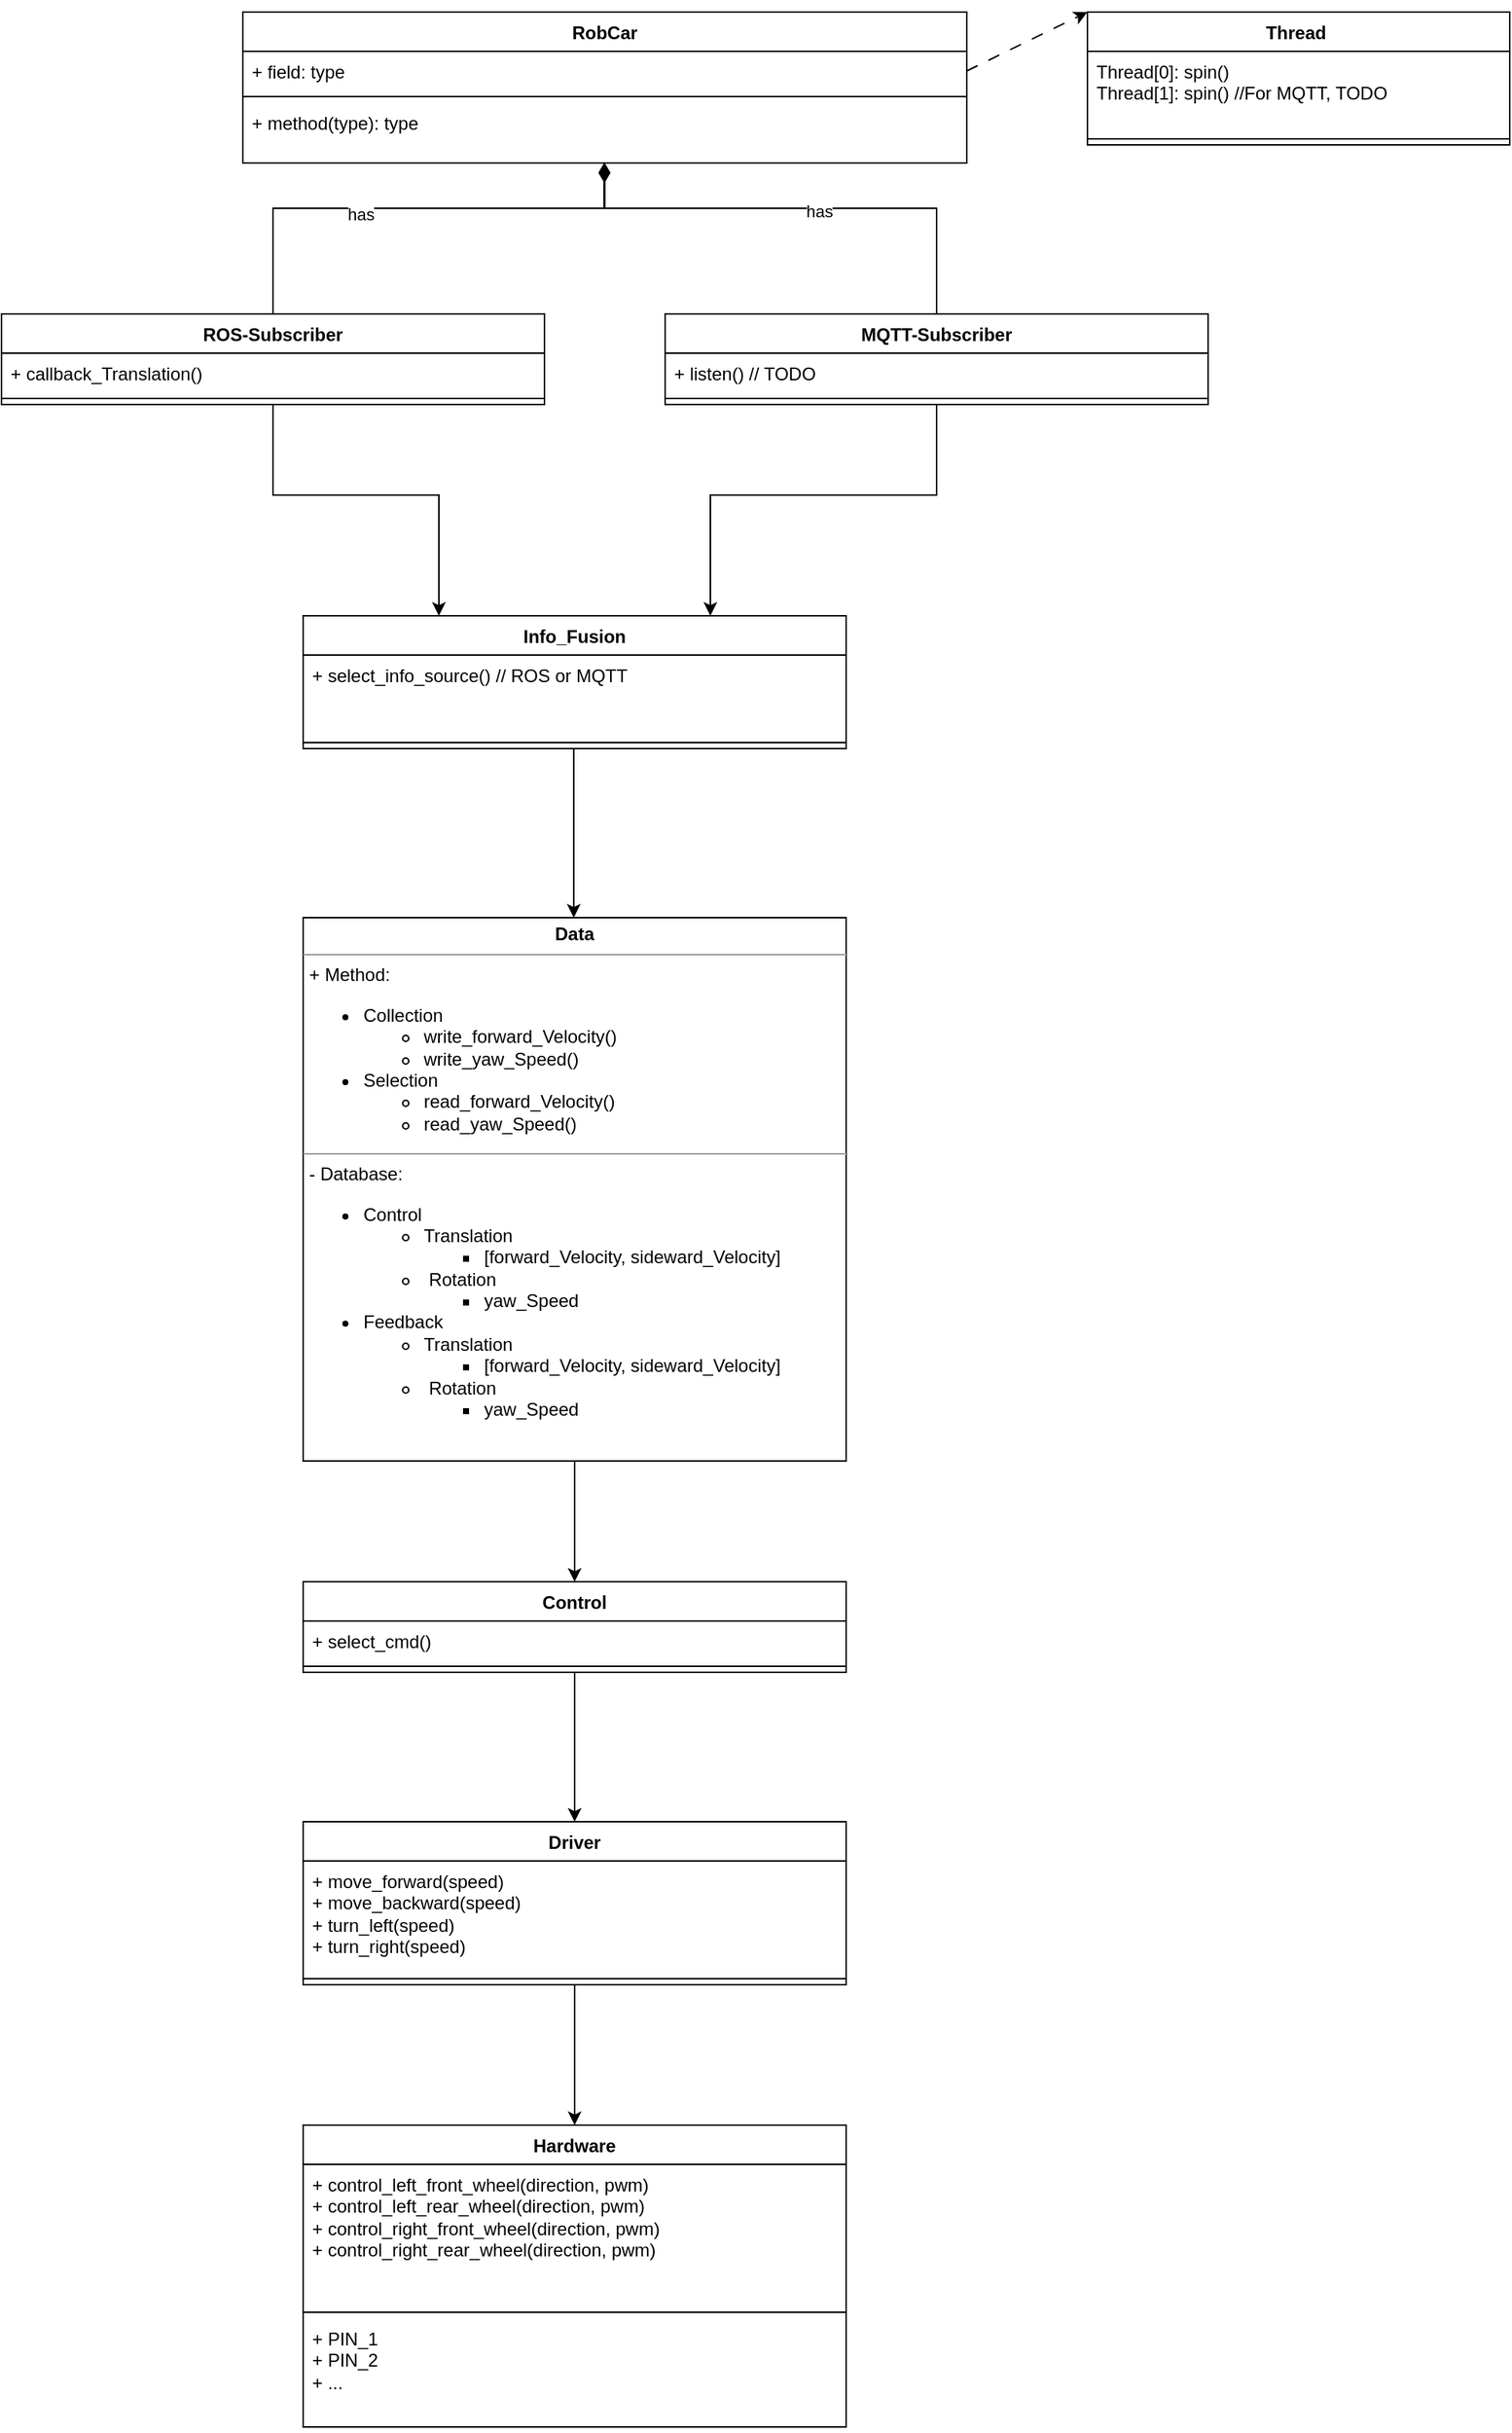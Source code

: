 <mxfile version="23.0.2" type="device">
  <diagram name="Page-1" id="Vw5gczLZUKuHrn777Z9E">
    <mxGraphModel dx="5721" dy="4080" grid="1" gridSize="10" guides="1" tooltips="1" connect="1" arrows="1" fold="1" page="1" pageScale="1" pageWidth="4681" pageHeight="3300" math="0" shadow="0">
      <root>
        <mxCell id="0" />
        <mxCell id="1" parent="0" />
        <mxCell id="FmFMdFOQEuTuhwzpyn7E-13" value="&lt;p style=&quot;margin:0px;margin-top:4px;text-align:center;&quot;&gt;&lt;b&gt;Data&lt;/b&gt;&lt;/p&gt;&lt;hr size=&quot;1&quot;&gt;&lt;p style=&quot;margin:0px;margin-left:4px;&quot;&gt;+ Method:&amp;nbsp;&lt;/p&gt;&lt;p style=&quot;margin:0px;margin-left:4px;&quot;&gt;&lt;/p&gt;&lt;ul&gt;&lt;li&gt;Collection&amp;nbsp;&lt;/li&gt;&lt;ul&gt;&lt;li style=&quot;border-color: var(--border-color);&quot;&gt;write_forward_Velocity()&amp;nbsp;&lt;/li&gt;&lt;li style=&quot;border-color: var(--border-color);&quot;&gt;write_yaw_Speed()&amp;nbsp;&lt;/li&gt;&lt;/ul&gt;&lt;li&gt;Selection&amp;nbsp;&lt;/li&gt;&lt;ul&gt;&lt;li style=&quot;border-color: var(--border-color);&quot;&gt;read_forward_Velocity()&amp;nbsp;&lt;/li&gt;&lt;li style=&quot;border-color: var(--border-color);&quot;&gt;read_yaw_Speed()&amp;nbsp;&lt;/li&gt;&lt;/ul&gt;&lt;/ul&gt;&lt;p&gt;&lt;/p&gt;&lt;hr size=&quot;1&quot;&gt;&lt;p style=&quot;margin:0px;margin-left:4px;&quot;&gt;- Database:&amp;nbsp;&lt;/p&gt;&lt;ul style=&quot;border-color: var(--border-color);&quot;&gt;&lt;li style=&quot;border-color: var(--border-color);&quot;&gt;Control&amp;nbsp;&lt;/li&gt;&lt;ul style=&quot;border-color: var(--border-color);&quot;&gt;&lt;li style=&quot;border-color: var(--border-color);&quot;&gt;Translation&amp;nbsp;&lt;/li&gt;&lt;ul style=&quot;border-color: var(--border-color);&quot;&gt;&lt;li style=&quot;border-color: var(--border-color);&quot;&gt;[forward_Velocity, sideward_Velocity]&amp;nbsp;&lt;/li&gt;&lt;/ul&gt;&lt;li style=&quot;border-color: var(--border-color);&quot;&gt;&amp;nbsp;Rotation&amp;nbsp;&lt;/li&gt;&lt;ul style=&quot;border-color: var(--border-color);&quot;&gt;&lt;li style=&quot;border-color: var(--border-color);&quot;&gt;yaw_Speed&amp;nbsp;&lt;/li&gt;&lt;/ul&gt;&lt;/ul&gt;&lt;li&gt;&lt;span style=&quot;background-color: initial;&quot;&gt;Feedback&amp;nbsp;&lt;/span&gt;&lt;br&gt;&lt;/li&gt;&lt;ul style=&quot;border-color: var(--border-color);&quot;&gt;&lt;li&gt;&lt;span style=&quot;background-color: initial;&quot;&gt;Translation&amp;nbsp;&lt;/span&gt;&lt;br&gt;&lt;/li&gt;&lt;ul style=&quot;border-color: var(--border-color);&quot;&gt;&lt;li style=&quot;border-color: var(--border-color);&quot;&gt;[forward_Velocity, sideward_Velocity]&amp;nbsp;&lt;/li&gt;&lt;/ul&gt;&lt;li&gt;&lt;span style=&quot;background-color: initial;&quot;&gt;&amp;nbsp;Rotation&amp;nbsp;&lt;/span&gt;&lt;br&gt;&lt;/li&gt;&lt;ul style=&quot;border-color: var(--border-color);&quot;&gt;&lt;li&gt;&lt;span style=&quot;background-color: initial;&quot;&gt;yaw_Speed&amp;nbsp;&lt;/span&gt;&lt;br&gt;&lt;/li&gt;&lt;/ul&gt;&lt;/ul&gt;&lt;/ul&gt;" style="verticalAlign=top;align=left;overflow=fill;fontSize=12;fontFamily=Helvetica;html=1;whiteSpace=wrap;" parent="1" vertex="1">
          <mxGeometry x="40" y="480" width="360" height="360" as="geometry" />
        </mxCell>
        <mxCell id="sMMD2c3NOCW7n8xG9AOf-1" value="RobCar" style="swimlane;fontStyle=1;align=center;verticalAlign=top;childLayout=stackLayout;horizontal=1;startSize=26;horizontalStack=0;resizeParent=1;resizeParentMax=0;resizeLast=0;collapsible=1;marginBottom=0;whiteSpace=wrap;html=1;" parent="1" vertex="1">
          <mxGeometry y="-120" width="480" height="100" as="geometry" />
        </mxCell>
        <mxCell id="sMMD2c3NOCW7n8xG9AOf-2" value="+ field: type" style="text;strokeColor=none;fillColor=none;align=left;verticalAlign=top;spacingLeft=4;spacingRight=4;overflow=hidden;rotatable=0;points=[[0,0.5],[1,0.5]];portConstraint=eastwest;whiteSpace=wrap;html=1;" parent="sMMD2c3NOCW7n8xG9AOf-1" vertex="1">
          <mxGeometry y="26" width="480" height="26" as="geometry" />
        </mxCell>
        <mxCell id="sMMD2c3NOCW7n8xG9AOf-3" value="" style="line;strokeWidth=1;fillColor=none;align=left;verticalAlign=middle;spacingTop=-1;spacingLeft=3;spacingRight=3;rotatable=0;labelPosition=right;points=[];portConstraint=eastwest;strokeColor=inherit;" parent="sMMD2c3NOCW7n8xG9AOf-1" vertex="1">
          <mxGeometry y="52" width="480" height="8" as="geometry" />
        </mxCell>
        <mxCell id="sMMD2c3NOCW7n8xG9AOf-4" value="+ method(type): type" style="text;strokeColor=none;fillColor=none;align=left;verticalAlign=top;spacingLeft=4;spacingRight=4;overflow=hidden;rotatable=0;points=[[0,0.5],[1,0.5]];portConstraint=eastwest;whiteSpace=wrap;html=1;" parent="sMMD2c3NOCW7n8xG9AOf-1" vertex="1">
          <mxGeometry y="60" width="480" height="40" as="geometry" />
        </mxCell>
        <mxCell id="sMMD2c3NOCW7n8xG9AOf-13" value="ROS-Subscriber" style="swimlane;fontStyle=1;align=center;verticalAlign=top;childLayout=stackLayout;horizontal=1;startSize=26;horizontalStack=0;resizeParent=1;resizeParentMax=0;resizeLast=0;collapsible=1;marginBottom=0;whiteSpace=wrap;html=1;" parent="1" vertex="1">
          <mxGeometry x="-160" y="80" width="360" height="60" as="geometry" />
        </mxCell>
        <mxCell id="sMMD2c3NOCW7n8xG9AOf-14" value="+ callback_Translation()&amp;nbsp;&lt;br&gt;" style="text;strokeColor=none;fillColor=none;align=left;verticalAlign=top;spacingLeft=4;spacingRight=4;overflow=hidden;rotatable=0;points=[[0,0.5],[1,0.5]];portConstraint=eastwest;whiteSpace=wrap;html=1;" parent="sMMD2c3NOCW7n8xG9AOf-13" vertex="1">
          <mxGeometry y="26" width="360" height="26" as="geometry" />
        </mxCell>
        <mxCell id="sMMD2c3NOCW7n8xG9AOf-15" value="" style="line;strokeWidth=1;fillColor=none;align=left;verticalAlign=middle;spacingTop=-1;spacingLeft=3;spacingRight=3;rotatable=0;labelPosition=right;points=[];portConstraint=eastwest;strokeColor=inherit;" parent="sMMD2c3NOCW7n8xG9AOf-13" vertex="1">
          <mxGeometry y="52" width="360" height="8" as="geometry" />
        </mxCell>
        <mxCell id="sMMD2c3NOCW7n8xG9AOf-17" value="" style="endArrow=classic;html=1;rounded=0;exitX=0.5;exitY=1;exitDx=0;exitDy=0;exitPerimeter=0;entryX=0.25;entryY=0;entryDx=0;entryDy=0;" parent="1" source="sMMD2c3NOCW7n8xG9AOf-15" target="sMMD2c3NOCW7n8xG9AOf-47" edge="1">
          <mxGeometry width="50" height="50" relative="1" as="geometry">
            <mxPoint x="320" y="250" as="sourcePoint" />
            <mxPoint x="370" y="200" as="targetPoint" />
            <Array as="points">
              <mxPoint x="20" y="200" />
              <mxPoint x="130" y="200" />
            </Array>
          </mxGeometry>
        </mxCell>
        <mxCell id="sMMD2c3NOCW7n8xG9AOf-18" value="MQTT-Subscriber" style="swimlane;fontStyle=1;align=center;verticalAlign=top;childLayout=stackLayout;horizontal=1;startSize=26;horizontalStack=0;resizeParent=1;resizeParentMax=0;resizeLast=0;collapsible=1;marginBottom=0;whiteSpace=wrap;html=1;" parent="1" vertex="1">
          <mxGeometry x="280" y="80" width="360" height="60" as="geometry" />
        </mxCell>
        <mxCell id="sMMD2c3NOCW7n8xG9AOf-19" value="+ listen() // TODO" style="text;strokeColor=none;fillColor=none;align=left;verticalAlign=top;spacingLeft=4;spacingRight=4;overflow=hidden;rotatable=0;points=[[0,0.5],[1,0.5]];portConstraint=eastwest;whiteSpace=wrap;html=1;" parent="sMMD2c3NOCW7n8xG9AOf-18" vertex="1">
          <mxGeometry y="26" width="360" height="26" as="geometry" />
        </mxCell>
        <mxCell id="sMMD2c3NOCW7n8xG9AOf-20" value="" style="line;strokeWidth=1;fillColor=none;align=left;verticalAlign=middle;spacingTop=-1;spacingLeft=3;spacingRight=3;rotatable=0;labelPosition=right;points=[];portConstraint=eastwest;strokeColor=inherit;" parent="sMMD2c3NOCW7n8xG9AOf-18" vertex="1">
          <mxGeometry y="52" width="360" height="8" as="geometry" />
        </mxCell>
        <mxCell id="sMMD2c3NOCW7n8xG9AOf-21" value="" style="endArrow=classic;html=1;rounded=0;entryX=0.75;entryY=0;entryDx=0;entryDy=0;exitX=0.5;exitY=1;exitDx=0;exitDy=0;" parent="1" source="sMMD2c3NOCW7n8xG9AOf-18" target="sMMD2c3NOCW7n8xG9AOf-47" edge="1">
          <mxGeometry width="50" height="50" relative="1" as="geometry">
            <mxPoint x="180" y="280" as="sourcePoint" />
            <mxPoint x="230" y="230" as="targetPoint" />
            <Array as="points">
              <mxPoint x="460" y="200" />
              <mxPoint x="310" y="200" />
            </Array>
          </mxGeometry>
        </mxCell>
        <mxCell id="sMMD2c3NOCW7n8xG9AOf-23" value="" style="html=1;startArrow=diamondThin;startFill=1;edgeStyle=elbowEdgeStyle;elbow=vertical;startSize=10;endArrow=none;endFill=0;rounded=0;entryX=0.5;entryY=0;entryDx=0;entryDy=0;exitX=0.499;exitY=0.999;exitDx=0;exitDy=0;exitPerimeter=0;" parent="1" source="sMMD2c3NOCW7n8xG9AOf-4" target="sMMD2c3NOCW7n8xG9AOf-13" edge="1">
          <mxGeometry width="160" relative="1" as="geometry">
            <mxPoint x="240" y="-10" as="sourcePoint" />
            <mxPoint x="300" y="90" as="targetPoint" />
            <Array as="points">
              <mxPoint x="120" y="10" />
            </Array>
          </mxGeometry>
        </mxCell>
        <mxCell id="sMMD2c3NOCW7n8xG9AOf-35" value="has" style="edgeLabel;html=1;align=center;verticalAlign=middle;resizable=0;points=[];" parent="sMMD2c3NOCW7n8xG9AOf-23" vertex="1" connectable="0">
          <mxGeometry x="0.197" y="4" relative="1" as="geometry">
            <mxPoint as="offset" />
          </mxGeometry>
        </mxCell>
        <mxCell id="sMMD2c3NOCW7n8xG9AOf-24" value="" style="html=1;startArrow=diamondThin;startFill=1;edgeStyle=elbowEdgeStyle;elbow=vertical;startSize=10;endArrow=none;endFill=0;rounded=0;" parent="1" edge="1">
          <mxGeometry width="160" relative="1" as="geometry">
            <mxPoint x="240" y="-20" as="sourcePoint" />
            <mxPoint x="460" y="80" as="targetPoint" />
            <Array as="points">
              <mxPoint x="340" y="10" />
            </Array>
          </mxGeometry>
        </mxCell>
        <mxCell id="sMMD2c3NOCW7n8xG9AOf-33" value="has" style="edgeLabel;html=1;align=center;verticalAlign=middle;resizable=0;points=[];" parent="sMMD2c3NOCW7n8xG9AOf-24" vertex="1" connectable="0">
          <mxGeometry x="0.072" y="-2" relative="1" as="geometry">
            <mxPoint as="offset" />
          </mxGeometry>
        </mxCell>
        <mxCell id="sMMD2c3NOCW7n8xG9AOf-28" value="Thread&amp;nbsp;" style="swimlane;fontStyle=1;align=center;verticalAlign=top;childLayout=stackLayout;horizontal=1;startSize=26;horizontalStack=0;resizeParent=1;resizeParentMax=0;resizeLast=0;collapsible=1;marginBottom=0;whiteSpace=wrap;html=1;" parent="1" vertex="1">
          <mxGeometry x="560" y="-120" width="280" height="88" as="geometry" />
        </mxCell>
        <mxCell id="sMMD2c3NOCW7n8xG9AOf-29" value="Thread[0]: spin()&amp;nbsp;&lt;br&gt;Thread[1]: spin() //For MQTT, TODO&amp;nbsp;" style="text;strokeColor=none;fillColor=none;align=left;verticalAlign=top;spacingLeft=4;spacingRight=4;overflow=hidden;rotatable=0;points=[[0,0.5],[1,0.5]];portConstraint=eastwest;whiteSpace=wrap;html=1;" parent="sMMD2c3NOCW7n8xG9AOf-28" vertex="1">
          <mxGeometry y="26" width="280" height="54" as="geometry" />
        </mxCell>
        <mxCell id="sMMD2c3NOCW7n8xG9AOf-30" value="" style="line;strokeWidth=1;fillColor=none;align=left;verticalAlign=middle;spacingTop=-1;spacingLeft=3;spacingRight=3;rotatable=0;labelPosition=right;points=[];portConstraint=eastwest;strokeColor=inherit;" parent="sMMD2c3NOCW7n8xG9AOf-28" vertex="1">
          <mxGeometry y="80" width="280" height="8" as="geometry" />
        </mxCell>
        <mxCell id="sMMD2c3NOCW7n8xG9AOf-32" value="" style="endArrow=classic;html=1;rounded=0;exitX=1;exitY=0.5;exitDx=0;exitDy=0;entryX=0;entryY=0;entryDx=0;entryDy=0;dashed=1;dashPattern=8 8;" parent="1" source="sMMD2c3NOCW7n8xG9AOf-2" target="sMMD2c3NOCW7n8xG9AOf-28" edge="1">
          <mxGeometry width="50" height="50" relative="1" as="geometry">
            <mxPoint x="720" y="-90" as="sourcePoint" />
            <mxPoint x="770" y="-140" as="targetPoint" />
          </mxGeometry>
        </mxCell>
        <mxCell id="sMMD2c3NOCW7n8xG9AOf-36" value="Driver" style="swimlane;fontStyle=1;align=center;verticalAlign=top;childLayout=stackLayout;horizontal=1;startSize=26;horizontalStack=0;resizeParent=1;resizeParentMax=0;resizeLast=0;collapsible=1;marginBottom=0;whiteSpace=wrap;html=1;" parent="1" vertex="1">
          <mxGeometry x="40" y="1079" width="360" height="108" as="geometry" />
        </mxCell>
        <mxCell id="sMMD2c3NOCW7n8xG9AOf-37" value="+ move_forward(speed)&amp;nbsp;&lt;br&gt;+ move_backward(speed)&amp;nbsp;&lt;br&gt;+ turn_left(speed)&amp;nbsp;&lt;br&gt;+ turn_right(speed)&amp;nbsp;" style="text;strokeColor=none;fillColor=none;align=left;verticalAlign=top;spacingLeft=4;spacingRight=4;overflow=hidden;rotatable=0;points=[[0,0.5],[1,0.5]];portConstraint=eastwest;whiteSpace=wrap;html=1;" parent="sMMD2c3NOCW7n8xG9AOf-36" vertex="1">
          <mxGeometry y="26" width="360" height="74" as="geometry" />
        </mxCell>
        <mxCell id="sMMD2c3NOCW7n8xG9AOf-38" value="" style="line;strokeWidth=1;fillColor=none;align=left;verticalAlign=middle;spacingTop=-1;spacingLeft=3;spacingRight=3;rotatable=0;labelPosition=right;points=[];portConstraint=eastwest;strokeColor=inherit;" parent="sMMD2c3NOCW7n8xG9AOf-36" vertex="1">
          <mxGeometry y="100" width="360" height="8" as="geometry" />
        </mxCell>
        <mxCell id="sMMD2c3NOCW7n8xG9AOf-42" value="Hardware" style="swimlane;fontStyle=1;align=center;verticalAlign=top;childLayout=stackLayout;horizontal=1;startSize=26;horizontalStack=0;resizeParent=1;resizeParentMax=0;resizeLast=0;collapsible=1;marginBottom=0;whiteSpace=wrap;html=1;" parent="1" vertex="1">
          <mxGeometry x="40" y="1280" width="360" height="200" as="geometry" />
        </mxCell>
        <mxCell id="sMMD2c3NOCW7n8xG9AOf-43" value="+ control_left_front_wheel(direction, pwm)&amp;nbsp;&lt;br&gt;+ control_left_rear_wheel(direction, pwm)&amp;nbsp;&lt;br&gt;+ control_right_front_wheel(direction, pwm)&amp;nbsp;&lt;br&gt;+ control_right_rear_wheel(direction, pwm)&amp;nbsp;" style="text;strokeColor=none;fillColor=none;align=left;verticalAlign=top;spacingLeft=4;spacingRight=4;overflow=hidden;rotatable=0;points=[[0,0.5],[1,0.5]];portConstraint=eastwest;whiteSpace=wrap;html=1;" parent="sMMD2c3NOCW7n8xG9AOf-42" vertex="1">
          <mxGeometry y="26" width="360" height="94" as="geometry" />
        </mxCell>
        <mxCell id="sMMD2c3NOCW7n8xG9AOf-44" value="" style="line;strokeWidth=1;fillColor=none;align=left;verticalAlign=middle;spacingTop=-1;spacingLeft=3;spacingRight=3;rotatable=0;labelPosition=right;points=[];portConstraint=eastwest;strokeColor=inherit;" parent="sMMD2c3NOCW7n8xG9AOf-42" vertex="1">
          <mxGeometry y="120" width="360" height="8" as="geometry" />
        </mxCell>
        <mxCell id="sMMD2c3NOCW7n8xG9AOf-45" value="+ PIN_1&amp;nbsp;&lt;br&gt;+ PIN_2&amp;nbsp;&lt;br&gt;+ ..." style="text;strokeColor=none;fillColor=none;align=left;verticalAlign=top;spacingLeft=4;spacingRight=4;overflow=hidden;rotatable=0;points=[[0,0.5],[1,0.5]];portConstraint=eastwest;whiteSpace=wrap;html=1;" parent="sMMD2c3NOCW7n8xG9AOf-42" vertex="1">
          <mxGeometry y="128" width="360" height="72" as="geometry" />
        </mxCell>
        <mxCell id="sMMD2c3NOCW7n8xG9AOf-47" value="Info_Fusion" style="swimlane;fontStyle=1;align=center;verticalAlign=top;childLayout=stackLayout;horizontal=1;startSize=26;horizontalStack=0;resizeParent=1;resizeParentMax=0;resizeLast=0;collapsible=1;marginBottom=0;whiteSpace=wrap;html=1;" parent="1" vertex="1">
          <mxGeometry x="40" y="280" width="360" height="88" as="geometry" />
        </mxCell>
        <mxCell id="sMMD2c3NOCW7n8xG9AOf-48" value="+ select_info_source() // ROS or MQTT" style="text;strokeColor=none;fillColor=none;align=left;verticalAlign=top;spacingLeft=4;spacingRight=4;overflow=hidden;rotatable=0;points=[[0,0.5],[1,0.5]];portConstraint=eastwest;whiteSpace=wrap;html=1;" parent="sMMD2c3NOCW7n8xG9AOf-47" vertex="1">
          <mxGeometry y="26" width="360" height="54" as="geometry" />
        </mxCell>
        <mxCell id="sMMD2c3NOCW7n8xG9AOf-49" value="" style="line;strokeWidth=1;fillColor=none;align=left;verticalAlign=middle;spacingTop=-1;spacingLeft=3;spacingRight=3;rotatable=0;labelPosition=right;points=[];portConstraint=eastwest;strokeColor=inherit;" parent="sMMD2c3NOCW7n8xG9AOf-47" vertex="1">
          <mxGeometry y="80" width="360" height="8" as="geometry" />
        </mxCell>
        <mxCell id="sMMD2c3NOCW7n8xG9AOf-50" value="" style="endArrow=classic;html=1;rounded=0;exitX=0.25;exitY=1;exitDx=0;exitDy=0;entryX=0.25;entryY=0;entryDx=0;entryDy=0;" parent="1" edge="1">
          <mxGeometry width="50" height="50" relative="1" as="geometry">
            <mxPoint x="219.41" y="368" as="sourcePoint" />
            <mxPoint x="219.41" y="480" as="targetPoint" />
          </mxGeometry>
        </mxCell>
        <mxCell id="sMMD2c3NOCW7n8xG9AOf-52" value="Control" style="swimlane;fontStyle=1;align=center;verticalAlign=top;childLayout=stackLayout;horizontal=1;startSize=26;horizontalStack=0;resizeParent=1;resizeParentMax=0;resizeLast=0;collapsible=1;marginBottom=0;whiteSpace=wrap;html=1;" parent="1" vertex="1">
          <mxGeometry x="40" y="920" width="360" height="60" as="geometry" />
        </mxCell>
        <mxCell id="sMMD2c3NOCW7n8xG9AOf-53" value="+ select_cmd()&amp;nbsp;" style="text;strokeColor=none;fillColor=none;align=left;verticalAlign=top;spacingLeft=4;spacingRight=4;overflow=hidden;rotatable=0;points=[[0,0.5],[1,0.5]];portConstraint=eastwest;whiteSpace=wrap;html=1;" parent="sMMD2c3NOCW7n8xG9AOf-52" vertex="1">
          <mxGeometry y="26" width="360" height="26" as="geometry" />
        </mxCell>
        <mxCell id="sMMD2c3NOCW7n8xG9AOf-54" value="" style="line;strokeWidth=1;fillColor=none;align=left;verticalAlign=middle;spacingTop=-1;spacingLeft=3;spacingRight=3;rotatable=0;labelPosition=right;points=[];portConstraint=eastwest;strokeColor=inherit;" parent="sMMD2c3NOCW7n8xG9AOf-52" vertex="1">
          <mxGeometry y="52" width="360" height="8" as="geometry" />
        </mxCell>
        <mxCell id="sMMD2c3NOCW7n8xG9AOf-56" value="" style="endArrow=classic;html=1;rounded=0;exitX=0.5;exitY=1;exitDx=0;exitDy=0;entryX=0.5;entryY=0;entryDx=0;entryDy=0;" parent="1" source="FmFMdFOQEuTuhwzpyn7E-13" target="sMMD2c3NOCW7n8xG9AOf-52" edge="1">
          <mxGeometry width="50" height="50" relative="1" as="geometry">
            <mxPoint x="230" y="930" as="sourcePoint" />
            <mxPoint x="280" y="880" as="targetPoint" />
          </mxGeometry>
        </mxCell>
        <mxCell id="sMMD2c3NOCW7n8xG9AOf-57" value="" style="endArrow=classic;html=1;rounded=0;exitX=0.5;exitY=1;exitDx=0;exitDy=0;entryX=0.5;entryY=0;entryDx=0;entryDy=0;" parent="1" source="sMMD2c3NOCW7n8xG9AOf-52" target="sMMD2c3NOCW7n8xG9AOf-36" edge="1">
          <mxGeometry width="50" height="50" relative="1" as="geometry">
            <mxPoint x="230" y="1080" as="sourcePoint" />
            <mxPoint x="280" y="1030" as="targetPoint" />
          </mxGeometry>
        </mxCell>
        <mxCell id="iodTsMTcqqKTP-C0P_Uj-1" value="" style="endArrow=classic;html=1;rounded=0;exitX=0.5;exitY=1;exitDx=0;exitDy=0;" edge="1" parent="1" source="sMMD2c3NOCW7n8xG9AOf-36" target="sMMD2c3NOCW7n8xG9AOf-42">
          <mxGeometry width="50" height="50" relative="1" as="geometry">
            <mxPoint x="290" y="1210" as="sourcePoint" />
            <mxPoint x="340" y="1160" as="targetPoint" />
          </mxGeometry>
        </mxCell>
      </root>
    </mxGraphModel>
  </diagram>
</mxfile>
